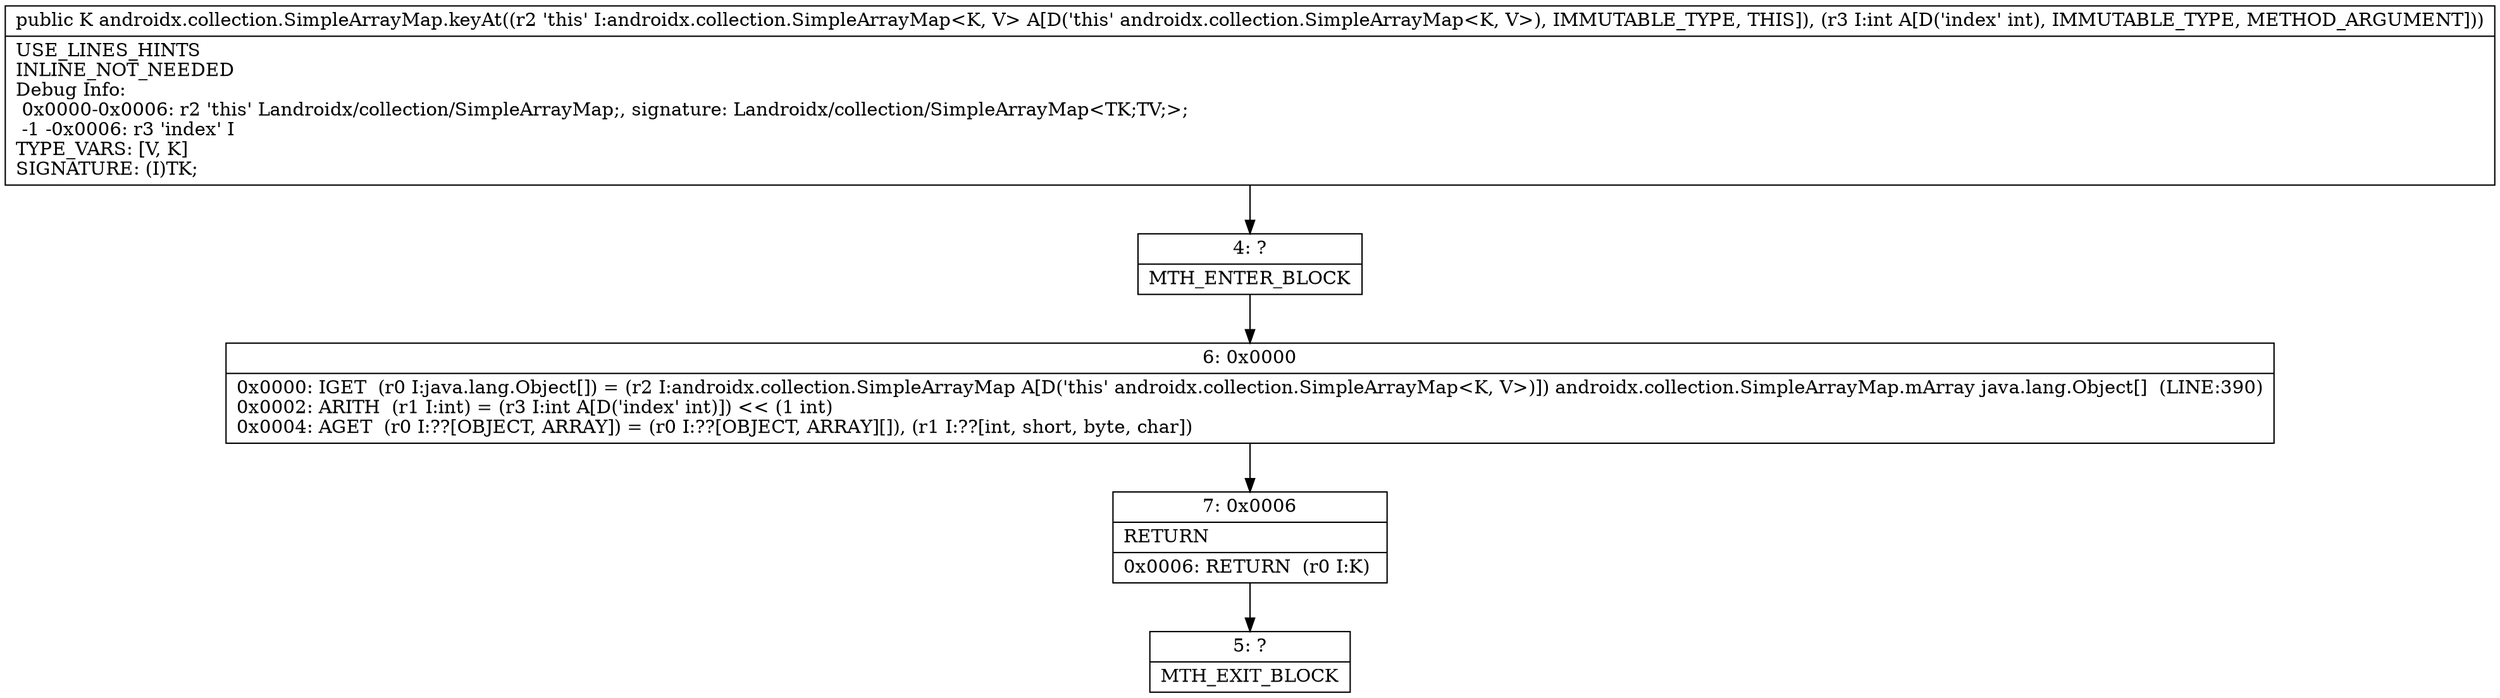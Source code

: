 digraph "CFG forandroidx.collection.SimpleArrayMap.keyAt(I)Ljava\/lang\/Object;" {
Node_4 [shape=record,label="{4\:\ ?|MTH_ENTER_BLOCK\l}"];
Node_6 [shape=record,label="{6\:\ 0x0000|0x0000: IGET  (r0 I:java.lang.Object[]) = (r2 I:androidx.collection.SimpleArrayMap A[D('this' androidx.collection.SimpleArrayMap\<K, V\>)]) androidx.collection.SimpleArrayMap.mArray java.lang.Object[]  (LINE:390)\l0x0002: ARITH  (r1 I:int) = (r3 I:int A[D('index' int)]) \<\< (1 int) \l0x0004: AGET  (r0 I:??[OBJECT, ARRAY]) = (r0 I:??[OBJECT, ARRAY][]), (r1 I:??[int, short, byte, char]) \l}"];
Node_7 [shape=record,label="{7\:\ 0x0006|RETURN\l|0x0006: RETURN  (r0 I:K) \l}"];
Node_5 [shape=record,label="{5\:\ ?|MTH_EXIT_BLOCK\l}"];
MethodNode[shape=record,label="{public K androidx.collection.SimpleArrayMap.keyAt((r2 'this' I:androidx.collection.SimpleArrayMap\<K, V\> A[D('this' androidx.collection.SimpleArrayMap\<K, V\>), IMMUTABLE_TYPE, THIS]), (r3 I:int A[D('index' int), IMMUTABLE_TYPE, METHOD_ARGUMENT]))  | USE_LINES_HINTS\lINLINE_NOT_NEEDED\lDebug Info:\l  0x0000\-0x0006: r2 'this' Landroidx\/collection\/SimpleArrayMap;, signature: Landroidx\/collection\/SimpleArrayMap\<TK;TV;\>;\l  \-1 \-0x0006: r3 'index' I\lTYPE_VARS: [V, K]\lSIGNATURE: (I)TK;\l}"];
MethodNode -> Node_4;Node_4 -> Node_6;
Node_6 -> Node_7;
Node_7 -> Node_5;
}

